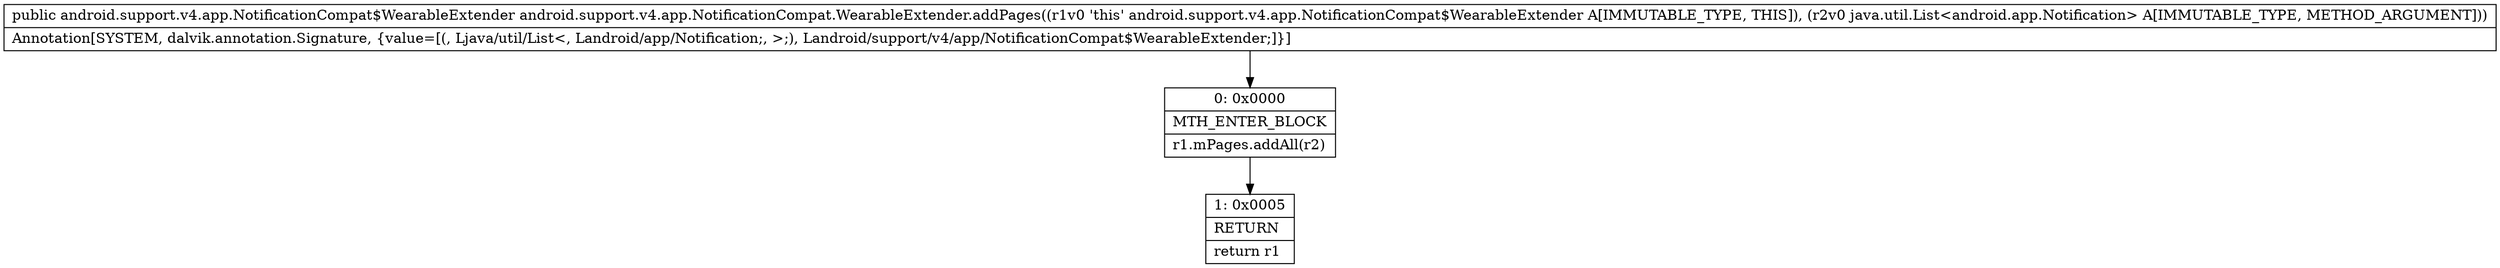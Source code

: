 digraph "CFG forandroid.support.v4.app.NotificationCompat.WearableExtender.addPages(Ljava\/util\/List;)Landroid\/support\/v4\/app\/NotificationCompat$WearableExtender;" {
Node_0 [shape=record,label="{0\:\ 0x0000|MTH_ENTER_BLOCK\l|r1.mPages.addAll(r2)\l}"];
Node_1 [shape=record,label="{1\:\ 0x0005|RETURN\l|return r1\l}"];
MethodNode[shape=record,label="{public android.support.v4.app.NotificationCompat$WearableExtender android.support.v4.app.NotificationCompat.WearableExtender.addPages((r1v0 'this' android.support.v4.app.NotificationCompat$WearableExtender A[IMMUTABLE_TYPE, THIS]), (r2v0 java.util.List\<android.app.Notification\> A[IMMUTABLE_TYPE, METHOD_ARGUMENT]))  | Annotation[SYSTEM, dalvik.annotation.Signature, \{value=[(, Ljava\/util\/List\<, Landroid\/app\/Notification;, \>;), Landroid\/support\/v4\/app\/NotificationCompat$WearableExtender;]\}]\l}"];
MethodNode -> Node_0;
Node_0 -> Node_1;
}

